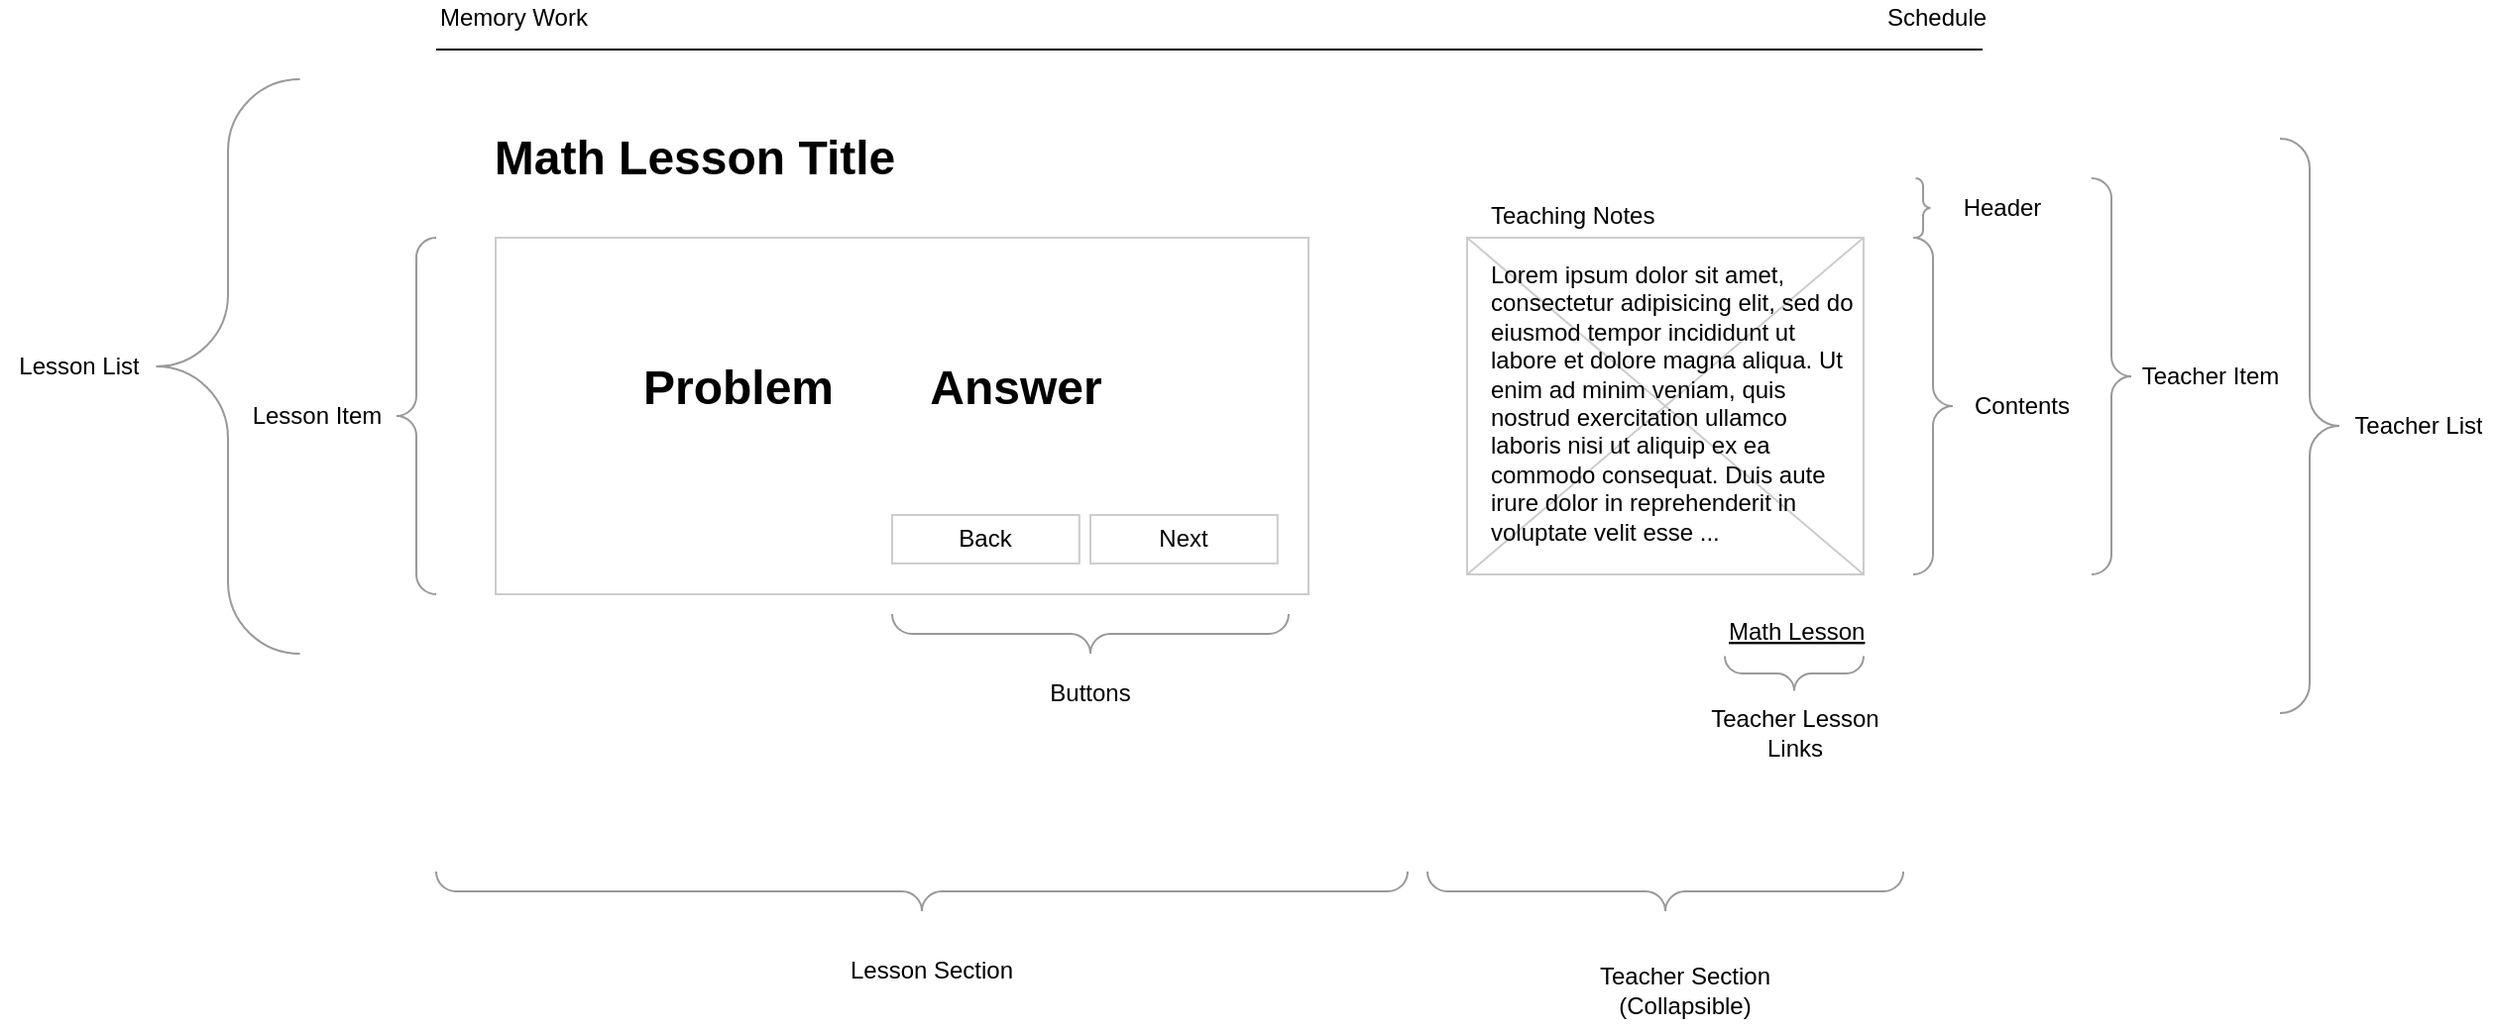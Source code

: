 <mxfile version="12.6.5" type="device"><diagram name="Math Lesson Page" id="f1b7ffb7-ca1e-a977-7cf5-a751b3c06c05"><mxGraphModel dx="1948" dy="717" grid="1" gridSize="10" guides="1" tooltips="1" connect="1" arrows="1" fold="1" page="1" pageScale="1" pageWidth="826" pageHeight="1169" background="#ffffff" math="0" shadow="0"><root><mxCell id="0"/><mxCell id="1" parent="0"/><mxCell id="4" value="" style="line;strokeWidth=1" parent="1" vertex="1"><mxGeometry x="20" y="90" width="780" height="10" as="geometry"/></mxCell><mxCell id="5" value="Memory Work" style="text;spacingTop=-5;" parent="1" vertex="1"><mxGeometry x="20" y="70.0" width="30" height="20" as="geometry"/></mxCell><mxCell id="PqAK6zX9KTlgNqris4rE-69" value="Math Lesson Title" style="text;strokeColor=none;fillColor=none;html=1;fontSize=24;fontStyle=1;verticalAlign=middle;align=center;" vertex="1" parent="1"><mxGeometry x="100" y="130" width="100" height="40" as="geometry"/></mxCell><mxCell id="PqAK6zX9KTlgNqris4rE-78" value="" style="group" vertex="1" connectable="0" parent="1"><mxGeometry x="540" y="170" width="200" height="280" as="geometry"/></mxCell><mxCell id="14" value="" style="verticalLabelPosition=bottom;verticalAlign=top;strokeWidth=1;shape=mxgraph.mockup.graphics.iconGrid;strokeColor=#CCCCCC;gridSize=1,1;" parent="PqAK6zX9KTlgNqris4rE-78" vertex="1"><mxGeometry y="20" width="200" height="170" as="geometry"/></mxCell><mxCell id="10" value="Teaching Notes" style="text;spacingTop=-5;" parent="PqAK6zX9KTlgNqris4rE-78" vertex="1"><mxGeometry x="10" width="30" height="20" as="geometry"/></mxCell><mxCell id="12" value="Lorem ipsum dolor sit amet, consectetur adipisicing elit, sed do eiusmod tempor incididunt ut labore et dolore magna aliqua. Ut enim ad minim veniam, quis nostrud exercitation ullamco laboris nisi ut aliquip ex ea commodo consequat. Duis aute irure dolor in reprehenderit in voluptate velit esse ..." style="text;spacingTop=-5;whiteSpace=wrap;align=left" parent="PqAK6zX9KTlgNqris4rE-78" vertex="1"><mxGeometry x="10" y="30" width="190" height="140" as="geometry"/></mxCell><mxCell id="18" value="Math Lesson" style="text;spacingTop=-5;fontStyle=4" parent="PqAK6zX9KTlgNqris4rE-78" vertex="1"><mxGeometry x="130" y="210" width="30" height="20" as="geometry"/></mxCell><mxCell id="PqAK6zX9KTlgNqris4rE-80" value="" style="group" vertex="1" connectable="0" parent="1"><mxGeometry x="50" y="190" width="410" height="180" as="geometry"/></mxCell><mxCell id="PqAK6zX9KTlgNqris4rE-73" value="" style="rounded=0;whiteSpace=wrap;html=1;strokeColor=#CCCCCC;" vertex="1" parent="PqAK6zX9KTlgNqris4rE-80"><mxGeometry width="410" height="180" as="geometry"/></mxCell><mxCell id="PqAK6zX9KTlgNqris4rE-70" value="Problem" style="text;strokeColor=none;fillColor=none;html=1;fontSize=24;fontStyle=1;verticalAlign=middle;align=center;" vertex="1" parent="PqAK6zX9KTlgNqris4rE-80"><mxGeometry x="70.001" y="60.004" width="104.878" height="32.593" as="geometry"/></mxCell><mxCell id="PqAK6zX9KTlgNqris4rE-76" value="Next" style="rounded=0;whiteSpace=wrap;html=1;strokeColor=#CCCCCC;" vertex="1" parent="PqAK6zX9KTlgNqris4rE-80"><mxGeometry x="300.004" y="139.999" width="94.39" height="24.444" as="geometry"/></mxCell><mxCell id="jcp9I9yH8b0UtaYuH_nb-18" value="Back" style="rounded=0;whiteSpace=wrap;html=1;strokeColor=#CCCCCC;" vertex="1" parent="PqAK6zX9KTlgNqris4rE-80"><mxGeometry x="200.004" y="139.999" width="94.39" height="24.444" as="geometry"/></mxCell><mxCell id="s0SkyJugqT6twS5lwNxH-19" value="Answer" style="text;strokeColor=none;fillColor=none;html=1;fontSize=24;fontStyle=1;verticalAlign=middle;align=center;" vertex="1" parent="PqAK6zX9KTlgNqris4rE-80"><mxGeometry x="210.001" y="60.004" width="104.878" height="32.593" as="geometry"/></mxCell><mxCell id="wtMr15KS4kkonfowKseE-18" value="Schedule" style="text;spacingTop=-5;" vertex="1" parent="1"><mxGeometry x="750" y="70.0" width="30" height="20" as="geometry"/></mxCell><mxCell id="qZWEP-2bwn1Nl-Iq1pDm-18" value="" style="labelPosition=right;align=left;strokeWidth=1;shape=mxgraph.mockup.markup.curlyBrace;html=1;shadow=0;dashed=0;strokeColor=#999999;direction=north;" vertex="1" parent="1"><mxGeometry x="-130" y="110" width="90" height="290" as="geometry"/></mxCell><UserObject label="Lesson List" placeholders="1" name="Variable" id="qZWEP-2bwn1Nl-Iq1pDm-19"><mxCell style="text;html=1;strokeColor=none;fillColor=none;align=center;verticalAlign=middle;whiteSpace=wrap;overflow=hidden;" vertex="1" parent="1"><mxGeometry x="-200" y="245" width="80" height="20" as="geometry"/></mxCell></UserObject><mxCell id="qZWEP-2bwn1Nl-Iq1pDm-20" value="" style="labelPosition=right;align=left;strokeWidth=1;shape=mxgraph.mockup.markup.curlyBrace;html=1;shadow=0;dashed=0;strokeColor=#999999;direction=north;" vertex="1" parent="1"><mxGeometry y="190" width="20" height="180" as="geometry"/></mxCell><UserObject label="Lesson Item" placeholders="1" name="Variable" id="qZWEP-2bwn1Nl-Iq1pDm-21"><mxCell style="text;html=1;strokeColor=none;fillColor=none;align=center;verticalAlign=middle;whiteSpace=wrap;overflow=hidden;" vertex="1" parent="1"><mxGeometry x="-80" y="270" width="80" height="20" as="geometry"/></mxCell></UserObject><mxCell id="qZWEP-2bwn1Nl-Iq1pDm-22" value="" style="verticalLabelPosition=bottom;shadow=0;dashed=0;align=center;html=1;verticalAlign=top;strokeWidth=1;shape=mxgraph.mockup.markup.curlyBrace;strokeColor=#999999;direction=west;" vertex="1" parent="1"><mxGeometry x="250" y="380" width="200" height="20" as="geometry"/></mxCell><UserObject label="Buttons" placeholders="1" name="Variable" id="qZWEP-2bwn1Nl-Iq1pDm-23"><mxCell style="text;html=1;strokeColor=none;fillColor=none;align=center;verticalAlign=middle;whiteSpace=wrap;overflow=hidden;" vertex="1" parent="1"><mxGeometry x="310" y="410" width="80" height="20" as="geometry"/></mxCell></UserObject><mxCell id="qZWEP-2bwn1Nl-Iq1pDm-24" value="" style="labelPosition=right;align=left;strokeWidth=1;shape=mxgraph.mockup.markup.curlyBrace;html=1;shadow=0;dashed=0;strokeColor=#999999;direction=south;" vertex="1" parent="1"><mxGeometry x="855" y="160" width="20" height="200" as="geometry"/></mxCell><UserObject label="Teacher Item" placeholders="1" name="Variable" id="qZWEP-2bwn1Nl-Iq1pDm-25"><mxCell style="text;html=1;strokeColor=none;fillColor=none;align=center;verticalAlign=middle;whiteSpace=wrap;overflow=hidden;" vertex="1" parent="1"><mxGeometry x="875" y="250" width="80" height="20" as="geometry"/></mxCell></UserObject><mxCell id="qZWEP-2bwn1Nl-Iq1pDm-26" value="" style="verticalLabelPosition=bottom;shadow=0;dashed=0;align=center;html=1;verticalAlign=top;strokeWidth=1;shape=mxgraph.mockup.markup.curlyBrace;strokeColor=#999999;direction=west;" vertex="1" parent="1"><mxGeometry x="670" y="400" width="70" height="20" as="geometry"/></mxCell><UserObject label="Teacher Lesson Links" placeholders="1" name="Variable" id="qZWEP-2bwn1Nl-Iq1pDm-27"><mxCell style="text;html=1;strokeColor=none;fillColor=none;align=center;verticalAlign=middle;whiteSpace=wrap;overflow=hidden;" vertex="1" parent="1"><mxGeometry x="647.5" y="420" width="115" height="40" as="geometry"/></mxCell></UserObject><mxCell id="qZWEP-2bwn1Nl-Iq1pDm-28" value="" style="labelPosition=right;align=left;strokeWidth=1;shape=mxgraph.mockup.markup.curlyBrace;html=1;shadow=0;dashed=0;strokeColor=#999999;direction=west;" vertex="1" parent="1"><mxGeometry x="520" y="510" width="240" height="20" as="geometry"/></mxCell><UserObject label="Teacher Section&lt;br&gt;(Collapsible)" placeholders="1" name="Variable" id="qZWEP-2bwn1Nl-Iq1pDm-29"><mxCell style="text;html=1;strokeColor=none;fillColor=none;align=center;verticalAlign=middle;whiteSpace=wrap;overflow=hidden;" vertex="1" parent="1"><mxGeometry x="590" y="550" width="120" height="40" as="geometry"/></mxCell></UserObject><mxCell id="qZWEP-2bwn1Nl-Iq1pDm-30" value="" style="labelPosition=right;align=left;strokeWidth=1;shape=mxgraph.mockup.markup.curlyBrace;html=1;shadow=0;dashed=0;strokeColor=#999999;direction=west;" vertex="1" parent="1"><mxGeometry x="20" y="510" width="490" height="20" as="geometry"/></mxCell><UserObject label="Lesson Section" placeholders="1" name="Variable" id="qZWEP-2bwn1Nl-Iq1pDm-31"><mxCell style="text;html=1;strokeColor=none;fillColor=none;align=center;verticalAlign=middle;whiteSpace=wrap;overflow=hidden;" vertex="1" parent="1"><mxGeometry x="210" y="540" width="120" height="40" as="geometry"/></mxCell></UserObject><mxCell id="dMuurwD4MxHT18Sf2CH2-18" value="" style="labelPosition=right;align=left;strokeWidth=1;shape=mxgraph.mockup.markup.curlyBrace;html=1;shadow=0;dashed=0;strokeColor=#999999;direction=south;" vertex="1" parent="1"><mxGeometry x="950" y="140" width="30" height="290" as="geometry"/></mxCell><UserObject label="Teacher List" placeholders="1" name="Variable" id="dMuurwD4MxHT18Sf2CH2-19"><mxCell style="text;html=1;strokeColor=none;fillColor=none;align=center;verticalAlign=middle;whiteSpace=wrap;overflow=hidden;" vertex="1" parent="1"><mxGeometry x="980" y="275" width="80" height="20" as="geometry"/></mxCell></UserObject><mxCell id="dMuurwD4MxHT18Sf2CH2-20" value="" style="labelPosition=right;align=left;strokeWidth=1;shape=mxgraph.mockup.markup.curlyBrace;html=1;shadow=0;dashed=0;strokeColor=#999999;direction=south;" vertex="1" parent="1"><mxGeometry x="760" y="160" width="20" height="30" as="geometry"/></mxCell><UserObject label="Header" placeholders="1" name="Variable" id="dMuurwD4MxHT18Sf2CH2-21"><mxCell style="text;html=1;strokeColor=none;fillColor=none;align=center;verticalAlign=middle;whiteSpace=wrap;overflow=hidden;" vertex="1" parent="1"><mxGeometry x="770" y="165" width="80" height="20" as="geometry"/></mxCell></UserObject><mxCell id="dMuurwD4MxHT18Sf2CH2-25" value="" style="labelPosition=right;align=left;strokeWidth=1;shape=mxgraph.mockup.markup.curlyBrace;html=1;shadow=0;dashed=0;strokeColor=#999999;direction=south;" vertex="1" parent="1"><mxGeometry x="765" y="190" width="20" height="170" as="geometry"/></mxCell><UserObject label="Contents" placeholders="1" name="Variable" id="dMuurwD4MxHT18Sf2CH2-26"><mxCell style="text;html=1;strokeColor=none;fillColor=none;align=center;verticalAlign=middle;whiteSpace=wrap;overflow=hidden;" vertex="1" parent="1"><mxGeometry x="780" y="265" width="80" height="20" as="geometry"/></mxCell></UserObject></root></mxGraphModel></diagram></mxfile>